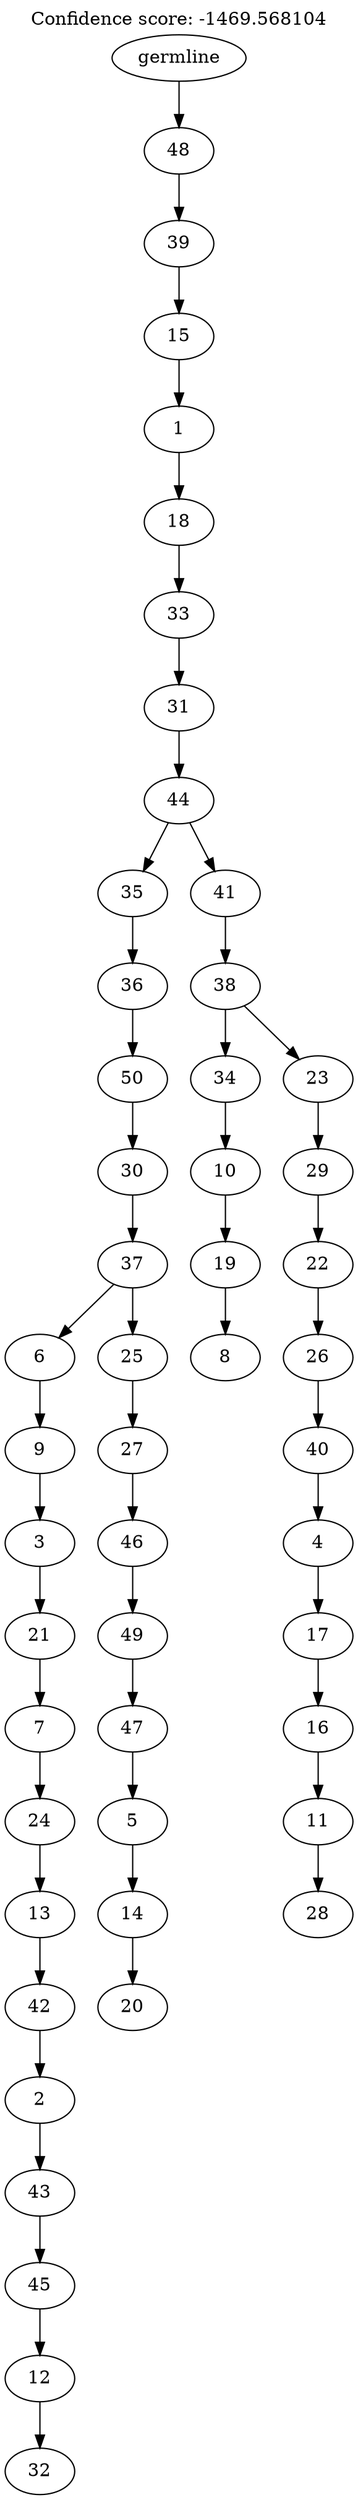 digraph g {
	"49" -> "50";
	"50" [label="32"];
	"48" -> "49";
	"49" [label="12"];
	"47" -> "48";
	"48" [label="45"];
	"46" -> "47";
	"47" [label="43"];
	"45" -> "46";
	"46" [label="2"];
	"44" -> "45";
	"45" [label="42"];
	"43" -> "44";
	"44" [label="13"];
	"42" -> "43";
	"43" [label="24"];
	"41" -> "42";
	"42" [label="7"];
	"40" -> "41";
	"41" [label="21"];
	"39" -> "40";
	"40" [label="3"];
	"38" -> "39";
	"39" [label="9"];
	"36" -> "37";
	"37" [label="20"];
	"35" -> "36";
	"36" [label="14"];
	"34" -> "35";
	"35" [label="5"];
	"33" -> "34";
	"34" [label="47"];
	"32" -> "33";
	"33" [label="49"];
	"31" -> "32";
	"32" [label="46"];
	"30" -> "31";
	"31" [label="27"];
	"29" -> "30";
	"30" [label="25"];
	"29" -> "38";
	"38" [label="6"];
	"28" -> "29";
	"29" [label="37"];
	"27" -> "28";
	"28" [label="30"];
	"26" -> "27";
	"27" [label="50"];
	"25" -> "26";
	"26" [label="36"];
	"23" -> "24";
	"24" [label="8"];
	"22" -> "23";
	"23" [label="19"];
	"21" -> "22";
	"22" [label="10"];
	"19" -> "20";
	"20" [label="28"];
	"18" -> "19";
	"19" [label="11"];
	"17" -> "18";
	"18" [label="16"];
	"16" -> "17";
	"17" [label="17"];
	"15" -> "16";
	"16" [label="4"];
	"14" -> "15";
	"15" [label="40"];
	"13" -> "14";
	"14" [label="26"];
	"12" -> "13";
	"13" [label="22"];
	"11" -> "12";
	"12" [label="29"];
	"10" -> "11";
	"11" [label="23"];
	"10" -> "21";
	"21" [label="34"];
	"9" -> "10";
	"10" [label="38"];
	"8" -> "9";
	"9" [label="41"];
	"8" -> "25";
	"25" [label="35"];
	"7" -> "8";
	"8" [label="44"];
	"6" -> "7";
	"7" [label="31"];
	"5" -> "6";
	"6" [label="33"];
	"4" -> "5";
	"5" [label="18"];
	"3" -> "4";
	"4" [label="1"];
	"2" -> "3";
	"3" [label="15"];
	"1" -> "2";
	"2" [label="39"];
	"0" -> "1";
	"1" [label="48"];
	"0" [label="germline"];
	labelloc="t";
	label="Confidence score: -1469.568104";
}
